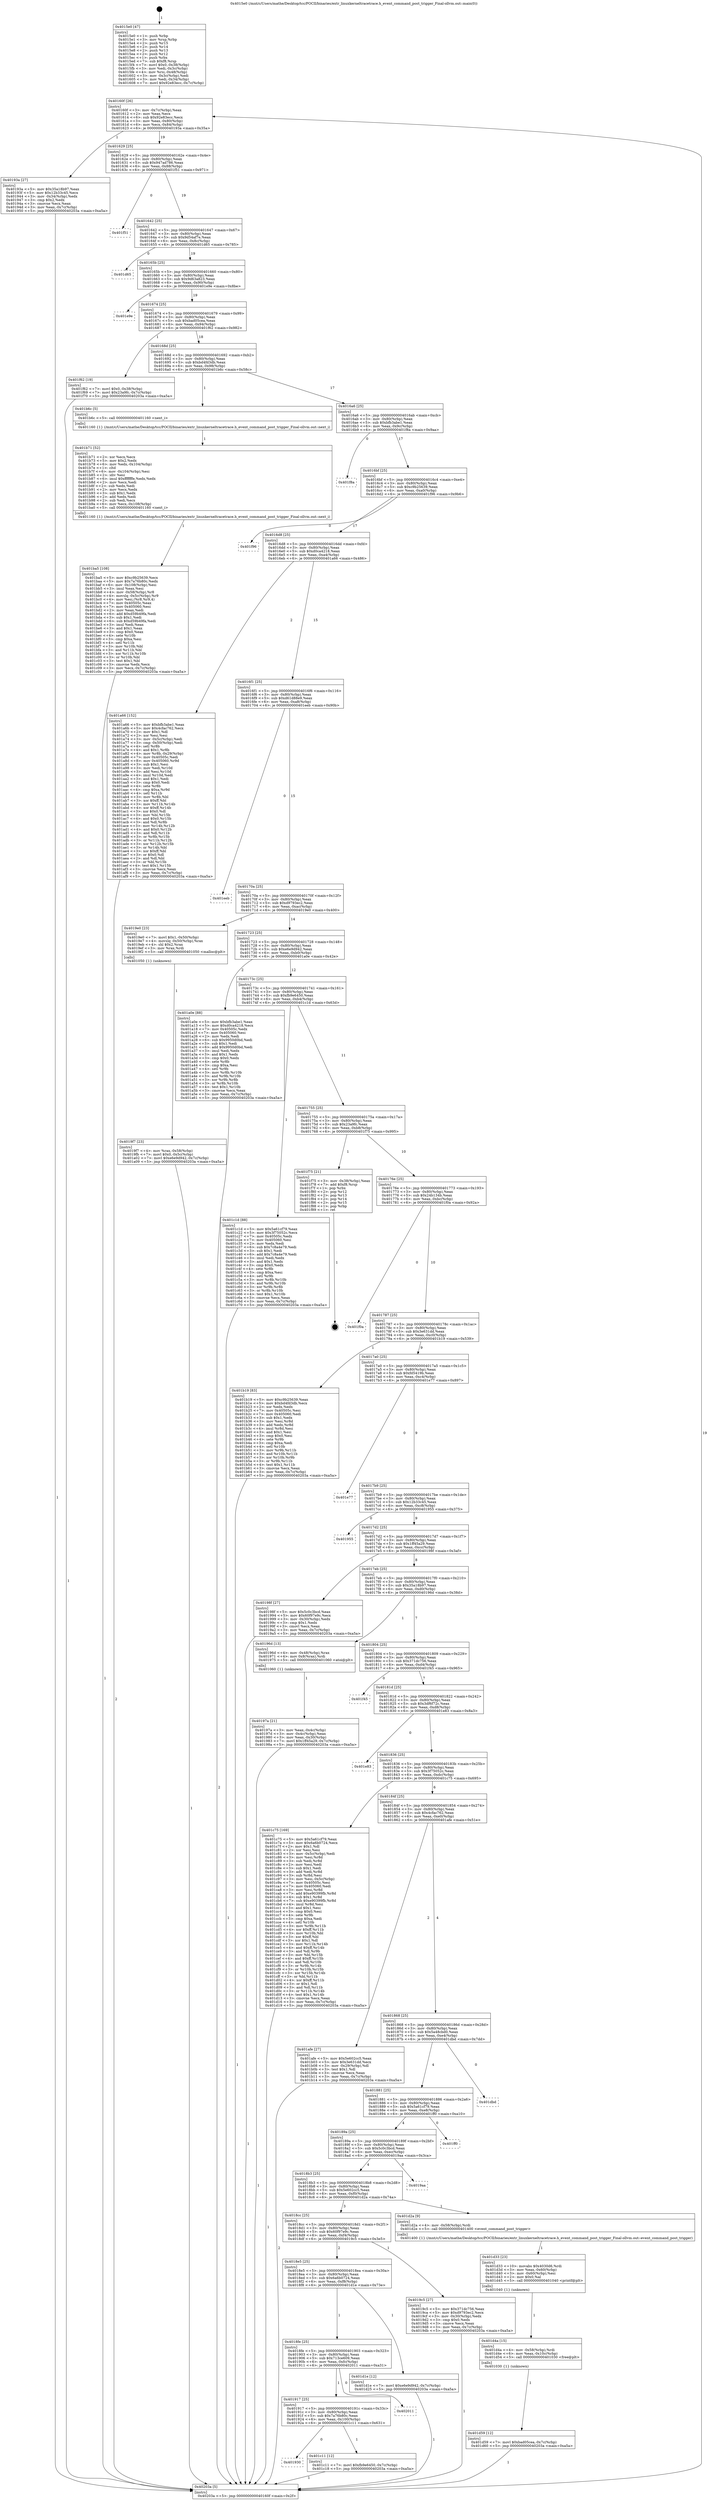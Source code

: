 digraph "0x4015e0" {
  label = "0x4015e0 (/mnt/c/Users/mathe/Desktop/tcc/POCII/binaries/extr_linuxkerneltracetrace.h_event_command_post_trigger_Final-ollvm.out::main(0))"
  labelloc = "t"
  node[shape=record]

  Entry [label="",width=0.3,height=0.3,shape=circle,fillcolor=black,style=filled]
  "0x40160f" [label="{
     0x40160f [26]\l
     | [instrs]\l
     &nbsp;&nbsp;0x40160f \<+3\>: mov -0x7c(%rbp),%eax\l
     &nbsp;&nbsp;0x401612 \<+2\>: mov %eax,%ecx\l
     &nbsp;&nbsp;0x401614 \<+6\>: sub $0x92e83ecc,%ecx\l
     &nbsp;&nbsp;0x40161a \<+3\>: mov %eax,-0x80(%rbp)\l
     &nbsp;&nbsp;0x40161d \<+6\>: mov %ecx,-0x84(%rbp)\l
     &nbsp;&nbsp;0x401623 \<+6\>: je 000000000040193a \<main+0x35a\>\l
  }"]
  "0x40193a" [label="{
     0x40193a [27]\l
     | [instrs]\l
     &nbsp;&nbsp;0x40193a \<+5\>: mov $0x35a18b97,%eax\l
     &nbsp;&nbsp;0x40193f \<+5\>: mov $0x12b33c45,%ecx\l
     &nbsp;&nbsp;0x401944 \<+3\>: mov -0x34(%rbp),%edx\l
     &nbsp;&nbsp;0x401947 \<+3\>: cmp $0x2,%edx\l
     &nbsp;&nbsp;0x40194a \<+3\>: cmovne %ecx,%eax\l
     &nbsp;&nbsp;0x40194d \<+3\>: mov %eax,-0x7c(%rbp)\l
     &nbsp;&nbsp;0x401950 \<+5\>: jmp 000000000040203a \<main+0xa5a\>\l
  }"]
  "0x401629" [label="{
     0x401629 [25]\l
     | [instrs]\l
     &nbsp;&nbsp;0x401629 \<+5\>: jmp 000000000040162e \<main+0x4e\>\l
     &nbsp;&nbsp;0x40162e \<+3\>: mov -0x80(%rbp),%eax\l
     &nbsp;&nbsp;0x401631 \<+5\>: sub $0x947ad786,%eax\l
     &nbsp;&nbsp;0x401636 \<+6\>: mov %eax,-0x88(%rbp)\l
     &nbsp;&nbsp;0x40163c \<+6\>: je 0000000000401f51 \<main+0x971\>\l
  }"]
  "0x40203a" [label="{
     0x40203a [5]\l
     | [instrs]\l
     &nbsp;&nbsp;0x40203a \<+5\>: jmp 000000000040160f \<main+0x2f\>\l
  }"]
  "0x4015e0" [label="{
     0x4015e0 [47]\l
     | [instrs]\l
     &nbsp;&nbsp;0x4015e0 \<+1\>: push %rbp\l
     &nbsp;&nbsp;0x4015e1 \<+3\>: mov %rsp,%rbp\l
     &nbsp;&nbsp;0x4015e4 \<+2\>: push %r15\l
     &nbsp;&nbsp;0x4015e6 \<+2\>: push %r14\l
     &nbsp;&nbsp;0x4015e8 \<+2\>: push %r13\l
     &nbsp;&nbsp;0x4015ea \<+2\>: push %r12\l
     &nbsp;&nbsp;0x4015ec \<+1\>: push %rbx\l
     &nbsp;&nbsp;0x4015ed \<+7\>: sub $0xf8,%rsp\l
     &nbsp;&nbsp;0x4015f4 \<+7\>: movl $0x0,-0x38(%rbp)\l
     &nbsp;&nbsp;0x4015fb \<+3\>: mov %edi,-0x3c(%rbp)\l
     &nbsp;&nbsp;0x4015fe \<+4\>: mov %rsi,-0x48(%rbp)\l
     &nbsp;&nbsp;0x401602 \<+3\>: mov -0x3c(%rbp),%edi\l
     &nbsp;&nbsp;0x401605 \<+3\>: mov %edi,-0x34(%rbp)\l
     &nbsp;&nbsp;0x401608 \<+7\>: movl $0x92e83ecc,-0x7c(%rbp)\l
  }"]
  Exit [label="",width=0.3,height=0.3,shape=circle,fillcolor=black,style=filled,peripheries=2]
  "0x401f51" [label="{
     0x401f51\l
  }", style=dashed]
  "0x401642" [label="{
     0x401642 [25]\l
     | [instrs]\l
     &nbsp;&nbsp;0x401642 \<+5\>: jmp 0000000000401647 \<main+0x67\>\l
     &nbsp;&nbsp;0x401647 \<+3\>: mov -0x80(%rbp),%eax\l
     &nbsp;&nbsp;0x40164a \<+5\>: sub $0x9d54af7e,%eax\l
     &nbsp;&nbsp;0x40164f \<+6\>: mov %eax,-0x8c(%rbp)\l
     &nbsp;&nbsp;0x401655 \<+6\>: je 0000000000401d65 \<main+0x785\>\l
  }"]
  "0x401d59" [label="{
     0x401d59 [12]\l
     | [instrs]\l
     &nbsp;&nbsp;0x401d59 \<+7\>: movl $0xbad05cea,-0x7c(%rbp)\l
     &nbsp;&nbsp;0x401d60 \<+5\>: jmp 000000000040203a \<main+0xa5a\>\l
  }"]
  "0x401d65" [label="{
     0x401d65\l
  }", style=dashed]
  "0x40165b" [label="{
     0x40165b [25]\l
     | [instrs]\l
     &nbsp;&nbsp;0x40165b \<+5\>: jmp 0000000000401660 \<main+0x80\>\l
     &nbsp;&nbsp;0x401660 \<+3\>: mov -0x80(%rbp),%eax\l
     &nbsp;&nbsp;0x401663 \<+5\>: sub $0x9d63a823,%eax\l
     &nbsp;&nbsp;0x401668 \<+6\>: mov %eax,-0x90(%rbp)\l
     &nbsp;&nbsp;0x40166e \<+6\>: je 0000000000401e9e \<main+0x8be\>\l
  }"]
  "0x401d4a" [label="{
     0x401d4a [15]\l
     | [instrs]\l
     &nbsp;&nbsp;0x401d4a \<+4\>: mov -0x58(%rbp),%rdi\l
     &nbsp;&nbsp;0x401d4e \<+6\>: mov %eax,-0x10c(%rbp)\l
     &nbsp;&nbsp;0x401d54 \<+5\>: call 0000000000401030 \<free@plt\>\l
     | [calls]\l
     &nbsp;&nbsp;0x401030 \{1\} (unknown)\l
  }"]
  "0x401e9e" [label="{
     0x401e9e\l
  }", style=dashed]
  "0x401674" [label="{
     0x401674 [25]\l
     | [instrs]\l
     &nbsp;&nbsp;0x401674 \<+5\>: jmp 0000000000401679 \<main+0x99\>\l
     &nbsp;&nbsp;0x401679 \<+3\>: mov -0x80(%rbp),%eax\l
     &nbsp;&nbsp;0x40167c \<+5\>: sub $0xbad05cea,%eax\l
     &nbsp;&nbsp;0x401681 \<+6\>: mov %eax,-0x94(%rbp)\l
     &nbsp;&nbsp;0x401687 \<+6\>: je 0000000000401f62 \<main+0x982\>\l
  }"]
  "0x401d33" [label="{
     0x401d33 [23]\l
     | [instrs]\l
     &nbsp;&nbsp;0x401d33 \<+10\>: movabs $0x4030d6,%rdi\l
     &nbsp;&nbsp;0x401d3d \<+3\>: mov %eax,-0x60(%rbp)\l
     &nbsp;&nbsp;0x401d40 \<+3\>: mov -0x60(%rbp),%esi\l
     &nbsp;&nbsp;0x401d43 \<+2\>: mov $0x0,%al\l
     &nbsp;&nbsp;0x401d45 \<+5\>: call 0000000000401040 \<printf@plt\>\l
     | [calls]\l
     &nbsp;&nbsp;0x401040 \{1\} (unknown)\l
  }"]
  "0x401f62" [label="{
     0x401f62 [19]\l
     | [instrs]\l
     &nbsp;&nbsp;0x401f62 \<+7\>: movl $0x0,-0x38(%rbp)\l
     &nbsp;&nbsp;0x401f69 \<+7\>: movl $0x23a9fc,-0x7c(%rbp)\l
     &nbsp;&nbsp;0x401f70 \<+5\>: jmp 000000000040203a \<main+0xa5a\>\l
  }"]
  "0x40168d" [label="{
     0x40168d [25]\l
     | [instrs]\l
     &nbsp;&nbsp;0x40168d \<+5\>: jmp 0000000000401692 \<main+0xb2\>\l
     &nbsp;&nbsp;0x401692 \<+3\>: mov -0x80(%rbp),%eax\l
     &nbsp;&nbsp;0x401695 \<+5\>: sub $0xbd4fd3db,%eax\l
     &nbsp;&nbsp;0x40169a \<+6\>: mov %eax,-0x98(%rbp)\l
     &nbsp;&nbsp;0x4016a0 \<+6\>: je 0000000000401b6c \<main+0x58c\>\l
  }"]
  "0x401930" [label="{
     0x401930\l
  }", style=dashed]
  "0x401b6c" [label="{
     0x401b6c [5]\l
     | [instrs]\l
     &nbsp;&nbsp;0x401b6c \<+5\>: call 0000000000401160 \<next_i\>\l
     | [calls]\l
     &nbsp;&nbsp;0x401160 \{1\} (/mnt/c/Users/mathe/Desktop/tcc/POCII/binaries/extr_linuxkerneltracetrace.h_event_command_post_trigger_Final-ollvm.out::next_i)\l
  }"]
  "0x4016a6" [label="{
     0x4016a6 [25]\l
     | [instrs]\l
     &nbsp;&nbsp;0x4016a6 \<+5\>: jmp 00000000004016ab \<main+0xcb\>\l
     &nbsp;&nbsp;0x4016ab \<+3\>: mov -0x80(%rbp),%eax\l
     &nbsp;&nbsp;0x4016ae \<+5\>: sub $0xbfb3abe1,%eax\l
     &nbsp;&nbsp;0x4016b3 \<+6\>: mov %eax,-0x9c(%rbp)\l
     &nbsp;&nbsp;0x4016b9 \<+6\>: je 0000000000401f8a \<main+0x9aa\>\l
  }"]
  "0x401c11" [label="{
     0x401c11 [12]\l
     | [instrs]\l
     &nbsp;&nbsp;0x401c11 \<+7\>: movl $0xfb9e6450,-0x7c(%rbp)\l
     &nbsp;&nbsp;0x401c18 \<+5\>: jmp 000000000040203a \<main+0xa5a\>\l
  }"]
  "0x401f8a" [label="{
     0x401f8a\l
  }", style=dashed]
  "0x4016bf" [label="{
     0x4016bf [25]\l
     | [instrs]\l
     &nbsp;&nbsp;0x4016bf \<+5\>: jmp 00000000004016c4 \<main+0xe4\>\l
     &nbsp;&nbsp;0x4016c4 \<+3\>: mov -0x80(%rbp),%eax\l
     &nbsp;&nbsp;0x4016c7 \<+5\>: sub $0xc9b25639,%eax\l
     &nbsp;&nbsp;0x4016cc \<+6\>: mov %eax,-0xa0(%rbp)\l
     &nbsp;&nbsp;0x4016d2 \<+6\>: je 0000000000401f96 \<main+0x9b6\>\l
  }"]
  "0x401917" [label="{
     0x401917 [25]\l
     | [instrs]\l
     &nbsp;&nbsp;0x401917 \<+5\>: jmp 000000000040191c \<main+0x33c\>\l
     &nbsp;&nbsp;0x40191c \<+3\>: mov -0x80(%rbp),%eax\l
     &nbsp;&nbsp;0x40191f \<+5\>: sub $0x7a76b80c,%eax\l
     &nbsp;&nbsp;0x401924 \<+6\>: mov %eax,-0x100(%rbp)\l
     &nbsp;&nbsp;0x40192a \<+6\>: je 0000000000401c11 \<main+0x631\>\l
  }"]
  "0x401f96" [label="{
     0x401f96\l
  }", style=dashed]
  "0x4016d8" [label="{
     0x4016d8 [25]\l
     | [instrs]\l
     &nbsp;&nbsp;0x4016d8 \<+5\>: jmp 00000000004016dd \<main+0xfd\>\l
     &nbsp;&nbsp;0x4016dd \<+3\>: mov -0x80(%rbp),%eax\l
     &nbsp;&nbsp;0x4016e0 \<+5\>: sub $0xd0ca4218,%eax\l
     &nbsp;&nbsp;0x4016e5 \<+6\>: mov %eax,-0xa4(%rbp)\l
     &nbsp;&nbsp;0x4016eb \<+6\>: je 0000000000401a66 \<main+0x486\>\l
  }"]
  "0x402011" [label="{
     0x402011\l
  }", style=dashed]
  "0x401a66" [label="{
     0x401a66 [152]\l
     | [instrs]\l
     &nbsp;&nbsp;0x401a66 \<+5\>: mov $0xbfb3abe1,%eax\l
     &nbsp;&nbsp;0x401a6b \<+5\>: mov $0x4cfac762,%ecx\l
     &nbsp;&nbsp;0x401a70 \<+2\>: mov $0x1,%dl\l
     &nbsp;&nbsp;0x401a72 \<+2\>: xor %esi,%esi\l
     &nbsp;&nbsp;0x401a74 \<+3\>: mov -0x5c(%rbp),%edi\l
     &nbsp;&nbsp;0x401a77 \<+3\>: cmp -0x50(%rbp),%edi\l
     &nbsp;&nbsp;0x401a7a \<+4\>: setl %r8b\l
     &nbsp;&nbsp;0x401a7e \<+4\>: and $0x1,%r8b\l
     &nbsp;&nbsp;0x401a82 \<+4\>: mov %r8b,-0x29(%rbp)\l
     &nbsp;&nbsp;0x401a86 \<+7\>: mov 0x40505c,%edi\l
     &nbsp;&nbsp;0x401a8d \<+8\>: mov 0x405060,%r9d\l
     &nbsp;&nbsp;0x401a95 \<+3\>: sub $0x1,%esi\l
     &nbsp;&nbsp;0x401a98 \<+3\>: mov %edi,%r10d\l
     &nbsp;&nbsp;0x401a9b \<+3\>: add %esi,%r10d\l
     &nbsp;&nbsp;0x401a9e \<+4\>: imul %r10d,%edi\l
     &nbsp;&nbsp;0x401aa2 \<+3\>: and $0x1,%edi\l
     &nbsp;&nbsp;0x401aa5 \<+3\>: cmp $0x0,%edi\l
     &nbsp;&nbsp;0x401aa8 \<+4\>: sete %r8b\l
     &nbsp;&nbsp;0x401aac \<+4\>: cmp $0xa,%r9d\l
     &nbsp;&nbsp;0x401ab0 \<+4\>: setl %r11b\l
     &nbsp;&nbsp;0x401ab4 \<+3\>: mov %r8b,%bl\l
     &nbsp;&nbsp;0x401ab7 \<+3\>: xor $0xff,%bl\l
     &nbsp;&nbsp;0x401aba \<+3\>: mov %r11b,%r14b\l
     &nbsp;&nbsp;0x401abd \<+4\>: xor $0xff,%r14b\l
     &nbsp;&nbsp;0x401ac1 \<+3\>: xor $0x0,%dl\l
     &nbsp;&nbsp;0x401ac4 \<+3\>: mov %bl,%r15b\l
     &nbsp;&nbsp;0x401ac7 \<+4\>: and $0x0,%r15b\l
     &nbsp;&nbsp;0x401acb \<+3\>: and %dl,%r8b\l
     &nbsp;&nbsp;0x401ace \<+3\>: mov %r14b,%r12b\l
     &nbsp;&nbsp;0x401ad1 \<+4\>: and $0x0,%r12b\l
     &nbsp;&nbsp;0x401ad5 \<+3\>: and %dl,%r11b\l
     &nbsp;&nbsp;0x401ad8 \<+3\>: or %r8b,%r15b\l
     &nbsp;&nbsp;0x401adb \<+3\>: or %r11b,%r12b\l
     &nbsp;&nbsp;0x401ade \<+3\>: xor %r12b,%r15b\l
     &nbsp;&nbsp;0x401ae1 \<+3\>: or %r14b,%bl\l
     &nbsp;&nbsp;0x401ae4 \<+3\>: xor $0xff,%bl\l
     &nbsp;&nbsp;0x401ae7 \<+3\>: or $0x0,%dl\l
     &nbsp;&nbsp;0x401aea \<+2\>: and %dl,%bl\l
     &nbsp;&nbsp;0x401aec \<+3\>: or %bl,%r15b\l
     &nbsp;&nbsp;0x401aef \<+4\>: test $0x1,%r15b\l
     &nbsp;&nbsp;0x401af3 \<+3\>: cmovne %ecx,%eax\l
     &nbsp;&nbsp;0x401af6 \<+3\>: mov %eax,-0x7c(%rbp)\l
     &nbsp;&nbsp;0x401af9 \<+5\>: jmp 000000000040203a \<main+0xa5a\>\l
  }"]
  "0x4016f1" [label="{
     0x4016f1 [25]\l
     | [instrs]\l
     &nbsp;&nbsp;0x4016f1 \<+5\>: jmp 00000000004016f6 \<main+0x116\>\l
     &nbsp;&nbsp;0x4016f6 \<+3\>: mov -0x80(%rbp),%eax\l
     &nbsp;&nbsp;0x4016f9 \<+5\>: sub $0xd61d88e9,%eax\l
     &nbsp;&nbsp;0x4016fe \<+6\>: mov %eax,-0xa8(%rbp)\l
     &nbsp;&nbsp;0x401704 \<+6\>: je 0000000000401eeb \<main+0x90b\>\l
  }"]
  "0x4018fe" [label="{
     0x4018fe [25]\l
     | [instrs]\l
     &nbsp;&nbsp;0x4018fe \<+5\>: jmp 0000000000401903 \<main+0x323\>\l
     &nbsp;&nbsp;0x401903 \<+3\>: mov -0x80(%rbp),%eax\l
     &nbsp;&nbsp;0x401906 \<+5\>: sub $0x713ce609,%eax\l
     &nbsp;&nbsp;0x40190b \<+6\>: mov %eax,-0xfc(%rbp)\l
     &nbsp;&nbsp;0x401911 \<+6\>: je 0000000000402011 \<main+0xa31\>\l
  }"]
  "0x401eeb" [label="{
     0x401eeb\l
  }", style=dashed]
  "0x40170a" [label="{
     0x40170a [25]\l
     | [instrs]\l
     &nbsp;&nbsp;0x40170a \<+5\>: jmp 000000000040170f \<main+0x12f\>\l
     &nbsp;&nbsp;0x40170f \<+3\>: mov -0x80(%rbp),%eax\l
     &nbsp;&nbsp;0x401712 \<+5\>: sub $0xd9793ec2,%eax\l
     &nbsp;&nbsp;0x401717 \<+6\>: mov %eax,-0xac(%rbp)\l
     &nbsp;&nbsp;0x40171d \<+6\>: je 00000000004019e0 \<main+0x400\>\l
  }"]
  "0x401d1e" [label="{
     0x401d1e [12]\l
     | [instrs]\l
     &nbsp;&nbsp;0x401d1e \<+7\>: movl $0xe6e9d942,-0x7c(%rbp)\l
     &nbsp;&nbsp;0x401d25 \<+5\>: jmp 000000000040203a \<main+0xa5a\>\l
  }"]
  "0x4019e0" [label="{
     0x4019e0 [23]\l
     | [instrs]\l
     &nbsp;&nbsp;0x4019e0 \<+7\>: movl $0x1,-0x50(%rbp)\l
     &nbsp;&nbsp;0x4019e7 \<+4\>: movslq -0x50(%rbp),%rax\l
     &nbsp;&nbsp;0x4019eb \<+4\>: shl $0x2,%rax\l
     &nbsp;&nbsp;0x4019ef \<+3\>: mov %rax,%rdi\l
     &nbsp;&nbsp;0x4019f2 \<+5\>: call 0000000000401050 \<malloc@plt\>\l
     | [calls]\l
     &nbsp;&nbsp;0x401050 \{1\} (unknown)\l
  }"]
  "0x401723" [label="{
     0x401723 [25]\l
     | [instrs]\l
     &nbsp;&nbsp;0x401723 \<+5\>: jmp 0000000000401728 \<main+0x148\>\l
     &nbsp;&nbsp;0x401728 \<+3\>: mov -0x80(%rbp),%eax\l
     &nbsp;&nbsp;0x40172b \<+5\>: sub $0xe6e9d942,%eax\l
     &nbsp;&nbsp;0x401730 \<+6\>: mov %eax,-0xb0(%rbp)\l
     &nbsp;&nbsp;0x401736 \<+6\>: je 0000000000401a0e \<main+0x42e\>\l
  }"]
  "0x401ba5" [label="{
     0x401ba5 [108]\l
     | [instrs]\l
     &nbsp;&nbsp;0x401ba5 \<+5\>: mov $0xc9b25639,%ecx\l
     &nbsp;&nbsp;0x401baa \<+5\>: mov $0x7a76b80c,%edx\l
     &nbsp;&nbsp;0x401baf \<+6\>: mov -0x108(%rbp),%esi\l
     &nbsp;&nbsp;0x401bb5 \<+3\>: imul %eax,%esi\l
     &nbsp;&nbsp;0x401bb8 \<+4\>: mov -0x58(%rbp),%r8\l
     &nbsp;&nbsp;0x401bbc \<+4\>: movslq -0x5c(%rbp),%r9\l
     &nbsp;&nbsp;0x401bc0 \<+4\>: mov %esi,(%r8,%r9,4)\l
     &nbsp;&nbsp;0x401bc4 \<+7\>: mov 0x40505c,%eax\l
     &nbsp;&nbsp;0x401bcb \<+7\>: mov 0x405060,%esi\l
     &nbsp;&nbsp;0x401bd2 \<+2\>: mov %eax,%edi\l
     &nbsp;&nbsp;0x401bd4 \<+6\>: add $0xd59b49fa,%edi\l
     &nbsp;&nbsp;0x401bda \<+3\>: sub $0x1,%edi\l
     &nbsp;&nbsp;0x401bdd \<+6\>: sub $0xd59b49fa,%edi\l
     &nbsp;&nbsp;0x401be3 \<+3\>: imul %edi,%eax\l
     &nbsp;&nbsp;0x401be6 \<+3\>: and $0x1,%eax\l
     &nbsp;&nbsp;0x401be9 \<+3\>: cmp $0x0,%eax\l
     &nbsp;&nbsp;0x401bec \<+4\>: sete %r10b\l
     &nbsp;&nbsp;0x401bf0 \<+3\>: cmp $0xa,%esi\l
     &nbsp;&nbsp;0x401bf3 \<+4\>: setl %r11b\l
     &nbsp;&nbsp;0x401bf7 \<+3\>: mov %r10b,%bl\l
     &nbsp;&nbsp;0x401bfa \<+3\>: and %r11b,%bl\l
     &nbsp;&nbsp;0x401bfd \<+3\>: xor %r11b,%r10b\l
     &nbsp;&nbsp;0x401c00 \<+3\>: or %r10b,%bl\l
     &nbsp;&nbsp;0x401c03 \<+3\>: test $0x1,%bl\l
     &nbsp;&nbsp;0x401c06 \<+3\>: cmovne %edx,%ecx\l
     &nbsp;&nbsp;0x401c09 \<+3\>: mov %ecx,-0x7c(%rbp)\l
     &nbsp;&nbsp;0x401c0c \<+5\>: jmp 000000000040203a \<main+0xa5a\>\l
  }"]
  "0x401a0e" [label="{
     0x401a0e [88]\l
     | [instrs]\l
     &nbsp;&nbsp;0x401a0e \<+5\>: mov $0xbfb3abe1,%eax\l
     &nbsp;&nbsp;0x401a13 \<+5\>: mov $0xd0ca4218,%ecx\l
     &nbsp;&nbsp;0x401a18 \<+7\>: mov 0x40505c,%edx\l
     &nbsp;&nbsp;0x401a1f \<+7\>: mov 0x405060,%esi\l
     &nbsp;&nbsp;0x401a26 \<+2\>: mov %edx,%edi\l
     &nbsp;&nbsp;0x401a28 \<+6\>: sub $0x9950d0bd,%edi\l
     &nbsp;&nbsp;0x401a2e \<+3\>: sub $0x1,%edi\l
     &nbsp;&nbsp;0x401a31 \<+6\>: add $0x9950d0bd,%edi\l
     &nbsp;&nbsp;0x401a37 \<+3\>: imul %edi,%edx\l
     &nbsp;&nbsp;0x401a3a \<+3\>: and $0x1,%edx\l
     &nbsp;&nbsp;0x401a3d \<+3\>: cmp $0x0,%edx\l
     &nbsp;&nbsp;0x401a40 \<+4\>: sete %r8b\l
     &nbsp;&nbsp;0x401a44 \<+3\>: cmp $0xa,%esi\l
     &nbsp;&nbsp;0x401a47 \<+4\>: setl %r9b\l
     &nbsp;&nbsp;0x401a4b \<+3\>: mov %r8b,%r10b\l
     &nbsp;&nbsp;0x401a4e \<+3\>: and %r9b,%r10b\l
     &nbsp;&nbsp;0x401a51 \<+3\>: xor %r9b,%r8b\l
     &nbsp;&nbsp;0x401a54 \<+3\>: or %r8b,%r10b\l
     &nbsp;&nbsp;0x401a57 \<+4\>: test $0x1,%r10b\l
     &nbsp;&nbsp;0x401a5b \<+3\>: cmovne %ecx,%eax\l
     &nbsp;&nbsp;0x401a5e \<+3\>: mov %eax,-0x7c(%rbp)\l
     &nbsp;&nbsp;0x401a61 \<+5\>: jmp 000000000040203a \<main+0xa5a\>\l
  }"]
  "0x40173c" [label="{
     0x40173c [25]\l
     | [instrs]\l
     &nbsp;&nbsp;0x40173c \<+5\>: jmp 0000000000401741 \<main+0x161\>\l
     &nbsp;&nbsp;0x401741 \<+3\>: mov -0x80(%rbp),%eax\l
     &nbsp;&nbsp;0x401744 \<+5\>: sub $0xfb9e6450,%eax\l
     &nbsp;&nbsp;0x401749 \<+6\>: mov %eax,-0xb4(%rbp)\l
     &nbsp;&nbsp;0x40174f \<+6\>: je 0000000000401c1d \<main+0x63d\>\l
  }"]
  "0x401b71" [label="{
     0x401b71 [52]\l
     | [instrs]\l
     &nbsp;&nbsp;0x401b71 \<+2\>: xor %ecx,%ecx\l
     &nbsp;&nbsp;0x401b73 \<+5\>: mov $0x2,%edx\l
     &nbsp;&nbsp;0x401b78 \<+6\>: mov %edx,-0x104(%rbp)\l
     &nbsp;&nbsp;0x401b7e \<+1\>: cltd\l
     &nbsp;&nbsp;0x401b7f \<+6\>: mov -0x104(%rbp),%esi\l
     &nbsp;&nbsp;0x401b85 \<+2\>: idiv %esi\l
     &nbsp;&nbsp;0x401b87 \<+6\>: imul $0xfffffffe,%edx,%edx\l
     &nbsp;&nbsp;0x401b8d \<+2\>: mov %ecx,%edi\l
     &nbsp;&nbsp;0x401b8f \<+2\>: sub %edx,%edi\l
     &nbsp;&nbsp;0x401b91 \<+2\>: mov %ecx,%edx\l
     &nbsp;&nbsp;0x401b93 \<+3\>: sub $0x1,%edx\l
     &nbsp;&nbsp;0x401b96 \<+2\>: add %edx,%edi\l
     &nbsp;&nbsp;0x401b98 \<+2\>: sub %edi,%ecx\l
     &nbsp;&nbsp;0x401b9a \<+6\>: mov %ecx,-0x108(%rbp)\l
     &nbsp;&nbsp;0x401ba0 \<+5\>: call 0000000000401160 \<next_i\>\l
     | [calls]\l
     &nbsp;&nbsp;0x401160 \{1\} (/mnt/c/Users/mathe/Desktop/tcc/POCII/binaries/extr_linuxkerneltracetrace.h_event_command_post_trigger_Final-ollvm.out::next_i)\l
  }"]
  "0x401c1d" [label="{
     0x401c1d [88]\l
     | [instrs]\l
     &nbsp;&nbsp;0x401c1d \<+5\>: mov $0x5a61cf79,%eax\l
     &nbsp;&nbsp;0x401c22 \<+5\>: mov $0x3f75052c,%ecx\l
     &nbsp;&nbsp;0x401c27 \<+7\>: mov 0x40505c,%edx\l
     &nbsp;&nbsp;0x401c2e \<+7\>: mov 0x405060,%esi\l
     &nbsp;&nbsp;0x401c35 \<+2\>: mov %edx,%edi\l
     &nbsp;&nbsp;0x401c37 \<+6\>: sub $0x7c8a4e79,%edi\l
     &nbsp;&nbsp;0x401c3d \<+3\>: sub $0x1,%edi\l
     &nbsp;&nbsp;0x401c40 \<+6\>: add $0x7c8a4e79,%edi\l
     &nbsp;&nbsp;0x401c46 \<+3\>: imul %edi,%edx\l
     &nbsp;&nbsp;0x401c49 \<+3\>: and $0x1,%edx\l
     &nbsp;&nbsp;0x401c4c \<+3\>: cmp $0x0,%edx\l
     &nbsp;&nbsp;0x401c4f \<+4\>: sete %r8b\l
     &nbsp;&nbsp;0x401c53 \<+3\>: cmp $0xa,%esi\l
     &nbsp;&nbsp;0x401c56 \<+4\>: setl %r9b\l
     &nbsp;&nbsp;0x401c5a \<+3\>: mov %r8b,%r10b\l
     &nbsp;&nbsp;0x401c5d \<+3\>: and %r9b,%r10b\l
     &nbsp;&nbsp;0x401c60 \<+3\>: xor %r9b,%r8b\l
     &nbsp;&nbsp;0x401c63 \<+3\>: or %r8b,%r10b\l
     &nbsp;&nbsp;0x401c66 \<+4\>: test $0x1,%r10b\l
     &nbsp;&nbsp;0x401c6a \<+3\>: cmovne %ecx,%eax\l
     &nbsp;&nbsp;0x401c6d \<+3\>: mov %eax,-0x7c(%rbp)\l
     &nbsp;&nbsp;0x401c70 \<+5\>: jmp 000000000040203a \<main+0xa5a\>\l
  }"]
  "0x401755" [label="{
     0x401755 [25]\l
     | [instrs]\l
     &nbsp;&nbsp;0x401755 \<+5\>: jmp 000000000040175a \<main+0x17a\>\l
     &nbsp;&nbsp;0x40175a \<+3\>: mov -0x80(%rbp),%eax\l
     &nbsp;&nbsp;0x40175d \<+5\>: sub $0x23a9fc,%eax\l
     &nbsp;&nbsp;0x401762 \<+6\>: mov %eax,-0xb8(%rbp)\l
     &nbsp;&nbsp;0x401768 \<+6\>: je 0000000000401f75 \<main+0x995\>\l
  }"]
  "0x4019f7" [label="{
     0x4019f7 [23]\l
     | [instrs]\l
     &nbsp;&nbsp;0x4019f7 \<+4\>: mov %rax,-0x58(%rbp)\l
     &nbsp;&nbsp;0x4019fb \<+7\>: movl $0x0,-0x5c(%rbp)\l
     &nbsp;&nbsp;0x401a02 \<+7\>: movl $0xe6e9d942,-0x7c(%rbp)\l
     &nbsp;&nbsp;0x401a09 \<+5\>: jmp 000000000040203a \<main+0xa5a\>\l
  }"]
  "0x401f75" [label="{
     0x401f75 [21]\l
     | [instrs]\l
     &nbsp;&nbsp;0x401f75 \<+3\>: mov -0x38(%rbp),%eax\l
     &nbsp;&nbsp;0x401f78 \<+7\>: add $0xf8,%rsp\l
     &nbsp;&nbsp;0x401f7f \<+1\>: pop %rbx\l
     &nbsp;&nbsp;0x401f80 \<+2\>: pop %r12\l
     &nbsp;&nbsp;0x401f82 \<+2\>: pop %r13\l
     &nbsp;&nbsp;0x401f84 \<+2\>: pop %r14\l
     &nbsp;&nbsp;0x401f86 \<+2\>: pop %r15\l
     &nbsp;&nbsp;0x401f88 \<+1\>: pop %rbp\l
     &nbsp;&nbsp;0x401f89 \<+1\>: ret\l
  }"]
  "0x40176e" [label="{
     0x40176e [25]\l
     | [instrs]\l
     &nbsp;&nbsp;0x40176e \<+5\>: jmp 0000000000401773 \<main+0x193\>\l
     &nbsp;&nbsp;0x401773 \<+3\>: mov -0x80(%rbp),%eax\l
     &nbsp;&nbsp;0x401776 \<+5\>: sub $0x24b134b,%eax\l
     &nbsp;&nbsp;0x40177b \<+6\>: mov %eax,-0xbc(%rbp)\l
     &nbsp;&nbsp;0x401781 \<+6\>: je 0000000000401f0a \<main+0x92a\>\l
  }"]
  "0x4018e5" [label="{
     0x4018e5 [25]\l
     | [instrs]\l
     &nbsp;&nbsp;0x4018e5 \<+5\>: jmp 00000000004018ea \<main+0x30a\>\l
     &nbsp;&nbsp;0x4018ea \<+3\>: mov -0x80(%rbp),%eax\l
     &nbsp;&nbsp;0x4018ed \<+5\>: sub $0x6a6b0724,%eax\l
     &nbsp;&nbsp;0x4018f2 \<+6\>: mov %eax,-0xf8(%rbp)\l
     &nbsp;&nbsp;0x4018f8 \<+6\>: je 0000000000401d1e \<main+0x73e\>\l
  }"]
  "0x401f0a" [label="{
     0x401f0a\l
  }", style=dashed]
  "0x401787" [label="{
     0x401787 [25]\l
     | [instrs]\l
     &nbsp;&nbsp;0x401787 \<+5\>: jmp 000000000040178c \<main+0x1ac\>\l
     &nbsp;&nbsp;0x40178c \<+3\>: mov -0x80(%rbp),%eax\l
     &nbsp;&nbsp;0x40178f \<+5\>: sub $0x3e631dd,%eax\l
     &nbsp;&nbsp;0x401794 \<+6\>: mov %eax,-0xc0(%rbp)\l
     &nbsp;&nbsp;0x40179a \<+6\>: je 0000000000401b19 \<main+0x539\>\l
  }"]
  "0x4019c5" [label="{
     0x4019c5 [27]\l
     | [instrs]\l
     &nbsp;&nbsp;0x4019c5 \<+5\>: mov $0x371dc756,%eax\l
     &nbsp;&nbsp;0x4019ca \<+5\>: mov $0xd9793ec2,%ecx\l
     &nbsp;&nbsp;0x4019cf \<+3\>: mov -0x30(%rbp),%edx\l
     &nbsp;&nbsp;0x4019d2 \<+3\>: cmp $0x0,%edx\l
     &nbsp;&nbsp;0x4019d5 \<+3\>: cmove %ecx,%eax\l
     &nbsp;&nbsp;0x4019d8 \<+3\>: mov %eax,-0x7c(%rbp)\l
     &nbsp;&nbsp;0x4019db \<+5\>: jmp 000000000040203a \<main+0xa5a\>\l
  }"]
  "0x401b19" [label="{
     0x401b19 [83]\l
     | [instrs]\l
     &nbsp;&nbsp;0x401b19 \<+5\>: mov $0xc9b25639,%eax\l
     &nbsp;&nbsp;0x401b1e \<+5\>: mov $0xbd4fd3db,%ecx\l
     &nbsp;&nbsp;0x401b23 \<+2\>: xor %edx,%edx\l
     &nbsp;&nbsp;0x401b25 \<+7\>: mov 0x40505c,%esi\l
     &nbsp;&nbsp;0x401b2c \<+7\>: mov 0x405060,%edi\l
     &nbsp;&nbsp;0x401b33 \<+3\>: sub $0x1,%edx\l
     &nbsp;&nbsp;0x401b36 \<+3\>: mov %esi,%r8d\l
     &nbsp;&nbsp;0x401b39 \<+3\>: add %edx,%r8d\l
     &nbsp;&nbsp;0x401b3c \<+4\>: imul %r8d,%esi\l
     &nbsp;&nbsp;0x401b40 \<+3\>: and $0x1,%esi\l
     &nbsp;&nbsp;0x401b43 \<+3\>: cmp $0x0,%esi\l
     &nbsp;&nbsp;0x401b46 \<+4\>: sete %r9b\l
     &nbsp;&nbsp;0x401b4a \<+3\>: cmp $0xa,%edi\l
     &nbsp;&nbsp;0x401b4d \<+4\>: setl %r10b\l
     &nbsp;&nbsp;0x401b51 \<+3\>: mov %r9b,%r11b\l
     &nbsp;&nbsp;0x401b54 \<+3\>: and %r10b,%r11b\l
     &nbsp;&nbsp;0x401b57 \<+3\>: xor %r10b,%r9b\l
     &nbsp;&nbsp;0x401b5a \<+3\>: or %r9b,%r11b\l
     &nbsp;&nbsp;0x401b5d \<+4\>: test $0x1,%r11b\l
     &nbsp;&nbsp;0x401b61 \<+3\>: cmovne %ecx,%eax\l
     &nbsp;&nbsp;0x401b64 \<+3\>: mov %eax,-0x7c(%rbp)\l
     &nbsp;&nbsp;0x401b67 \<+5\>: jmp 000000000040203a \<main+0xa5a\>\l
  }"]
  "0x4017a0" [label="{
     0x4017a0 [25]\l
     | [instrs]\l
     &nbsp;&nbsp;0x4017a0 \<+5\>: jmp 00000000004017a5 \<main+0x1c5\>\l
     &nbsp;&nbsp;0x4017a5 \<+3\>: mov -0x80(%rbp),%eax\l
     &nbsp;&nbsp;0x4017a8 \<+5\>: sub $0xfd5419b,%eax\l
     &nbsp;&nbsp;0x4017ad \<+6\>: mov %eax,-0xc4(%rbp)\l
     &nbsp;&nbsp;0x4017b3 \<+6\>: je 0000000000401e77 \<main+0x897\>\l
  }"]
  "0x4018cc" [label="{
     0x4018cc [25]\l
     | [instrs]\l
     &nbsp;&nbsp;0x4018cc \<+5\>: jmp 00000000004018d1 \<main+0x2f1\>\l
     &nbsp;&nbsp;0x4018d1 \<+3\>: mov -0x80(%rbp),%eax\l
     &nbsp;&nbsp;0x4018d4 \<+5\>: sub $0x60f97e9c,%eax\l
     &nbsp;&nbsp;0x4018d9 \<+6\>: mov %eax,-0xf4(%rbp)\l
     &nbsp;&nbsp;0x4018df \<+6\>: je 00000000004019c5 \<main+0x3e5\>\l
  }"]
  "0x401e77" [label="{
     0x401e77\l
  }", style=dashed]
  "0x4017b9" [label="{
     0x4017b9 [25]\l
     | [instrs]\l
     &nbsp;&nbsp;0x4017b9 \<+5\>: jmp 00000000004017be \<main+0x1de\>\l
     &nbsp;&nbsp;0x4017be \<+3\>: mov -0x80(%rbp),%eax\l
     &nbsp;&nbsp;0x4017c1 \<+5\>: sub $0x12b33c45,%eax\l
     &nbsp;&nbsp;0x4017c6 \<+6\>: mov %eax,-0xc8(%rbp)\l
     &nbsp;&nbsp;0x4017cc \<+6\>: je 0000000000401955 \<main+0x375\>\l
  }"]
  "0x401d2a" [label="{
     0x401d2a [9]\l
     | [instrs]\l
     &nbsp;&nbsp;0x401d2a \<+4\>: mov -0x58(%rbp),%rdi\l
     &nbsp;&nbsp;0x401d2e \<+5\>: call 0000000000401400 \<event_command_post_trigger\>\l
     | [calls]\l
     &nbsp;&nbsp;0x401400 \{1\} (/mnt/c/Users/mathe/Desktop/tcc/POCII/binaries/extr_linuxkerneltracetrace.h_event_command_post_trigger_Final-ollvm.out::event_command_post_trigger)\l
  }"]
  "0x401955" [label="{
     0x401955\l
  }", style=dashed]
  "0x4017d2" [label="{
     0x4017d2 [25]\l
     | [instrs]\l
     &nbsp;&nbsp;0x4017d2 \<+5\>: jmp 00000000004017d7 \<main+0x1f7\>\l
     &nbsp;&nbsp;0x4017d7 \<+3\>: mov -0x80(%rbp),%eax\l
     &nbsp;&nbsp;0x4017da \<+5\>: sub $0x1ff45a29,%eax\l
     &nbsp;&nbsp;0x4017df \<+6\>: mov %eax,-0xcc(%rbp)\l
     &nbsp;&nbsp;0x4017e5 \<+6\>: je 000000000040198f \<main+0x3af\>\l
  }"]
  "0x4018b3" [label="{
     0x4018b3 [25]\l
     | [instrs]\l
     &nbsp;&nbsp;0x4018b3 \<+5\>: jmp 00000000004018b8 \<main+0x2d8\>\l
     &nbsp;&nbsp;0x4018b8 \<+3\>: mov -0x80(%rbp),%eax\l
     &nbsp;&nbsp;0x4018bb \<+5\>: sub $0x5e602cc5,%eax\l
     &nbsp;&nbsp;0x4018c0 \<+6\>: mov %eax,-0xf0(%rbp)\l
     &nbsp;&nbsp;0x4018c6 \<+6\>: je 0000000000401d2a \<main+0x74a\>\l
  }"]
  "0x40198f" [label="{
     0x40198f [27]\l
     | [instrs]\l
     &nbsp;&nbsp;0x40198f \<+5\>: mov $0x5c0c3bcd,%eax\l
     &nbsp;&nbsp;0x401994 \<+5\>: mov $0x60f97e9c,%ecx\l
     &nbsp;&nbsp;0x401999 \<+3\>: mov -0x30(%rbp),%edx\l
     &nbsp;&nbsp;0x40199c \<+3\>: cmp $0x1,%edx\l
     &nbsp;&nbsp;0x40199f \<+3\>: cmovl %ecx,%eax\l
     &nbsp;&nbsp;0x4019a2 \<+3\>: mov %eax,-0x7c(%rbp)\l
     &nbsp;&nbsp;0x4019a5 \<+5\>: jmp 000000000040203a \<main+0xa5a\>\l
  }"]
  "0x4017eb" [label="{
     0x4017eb [25]\l
     | [instrs]\l
     &nbsp;&nbsp;0x4017eb \<+5\>: jmp 00000000004017f0 \<main+0x210\>\l
     &nbsp;&nbsp;0x4017f0 \<+3\>: mov -0x80(%rbp),%eax\l
     &nbsp;&nbsp;0x4017f3 \<+5\>: sub $0x35a18b97,%eax\l
     &nbsp;&nbsp;0x4017f8 \<+6\>: mov %eax,-0xd0(%rbp)\l
     &nbsp;&nbsp;0x4017fe \<+6\>: je 000000000040196d \<main+0x38d\>\l
  }"]
  "0x4019aa" [label="{
     0x4019aa\l
  }", style=dashed]
  "0x40196d" [label="{
     0x40196d [13]\l
     | [instrs]\l
     &nbsp;&nbsp;0x40196d \<+4\>: mov -0x48(%rbp),%rax\l
     &nbsp;&nbsp;0x401971 \<+4\>: mov 0x8(%rax),%rdi\l
     &nbsp;&nbsp;0x401975 \<+5\>: call 0000000000401060 \<atoi@plt\>\l
     | [calls]\l
     &nbsp;&nbsp;0x401060 \{1\} (unknown)\l
  }"]
  "0x401804" [label="{
     0x401804 [25]\l
     | [instrs]\l
     &nbsp;&nbsp;0x401804 \<+5\>: jmp 0000000000401809 \<main+0x229\>\l
     &nbsp;&nbsp;0x401809 \<+3\>: mov -0x80(%rbp),%eax\l
     &nbsp;&nbsp;0x40180c \<+5\>: sub $0x371dc756,%eax\l
     &nbsp;&nbsp;0x401811 \<+6\>: mov %eax,-0xd4(%rbp)\l
     &nbsp;&nbsp;0x401817 \<+6\>: je 0000000000401f45 \<main+0x965\>\l
  }"]
  "0x40197a" [label="{
     0x40197a [21]\l
     | [instrs]\l
     &nbsp;&nbsp;0x40197a \<+3\>: mov %eax,-0x4c(%rbp)\l
     &nbsp;&nbsp;0x40197d \<+3\>: mov -0x4c(%rbp),%eax\l
     &nbsp;&nbsp;0x401980 \<+3\>: mov %eax,-0x30(%rbp)\l
     &nbsp;&nbsp;0x401983 \<+7\>: movl $0x1ff45a29,-0x7c(%rbp)\l
     &nbsp;&nbsp;0x40198a \<+5\>: jmp 000000000040203a \<main+0xa5a\>\l
  }"]
  "0x40189a" [label="{
     0x40189a [25]\l
     | [instrs]\l
     &nbsp;&nbsp;0x40189a \<+5\>: jmp 000000000040189f \<main+0x2bf\>\l
     &nbsp;&nbsp;0x40189f \<+3\>: mov -0x80(%rbp),%eax\l
     &nbsp;&nbsp;0x4018a2 \<+5\>: sub $0x5c0c3bcd,%eax\l
     &nbsp;&nbsp;0x4018a7 \<+6\>: mov %eax,-0xec(%rbp)\l
     &nbsp;&nbsp;0x4018ad \<+6\>: je 00000000004019aa \<main+0x3ca\>\l
  }"]
  "0x401f45" [label="{
     0x401f45\l
  }", style=dashed]
  "0x40181d" [label="{
     0x40181d [25]\l
     | [instrs]\l
     &nbsp;&nbsp;0x40181d \<+5\>: jmp 0000000000401822 \<main+0x242\>\l
     &nbsp;&nbsp;0x401822 \<+3\>: mov -0x80(%rbp),%eax\l
     &nbsp;&nbsp;0x401825 \<+5\>: sub $0x3df6f72c,%eax\l
     &nbsp;&nbsp;0x40182a \<+6\>: mov %eax,-0xd8(%rbp)\l
     &nbsp;&nbsp;0x401830 \<+6\>: je 0000000000401e83 \<main+0x8a3\>\l
  }"]
  "0x401ff0" [label="{
     0x401ff0\l
  }", style=dashed]
  "0x401e83" [label="{
     0x401e83\l
  }", style=dashed]
  "0x401836" [label="{
     0x401836 [25]\l
     | [instrs]\l
     &nbsp;&nbsp;0x401836 \<+5\>: jmp 000000000040183b \<main+0x25b\>\l
     &nbsp;&nbsp;0x40183b \<+3\>: mov -0x80(%rbp),%eax\l
     &nbsp;&nbsp;0x40183e \<+5\>: sub $0x3f75052c,%eax\l
     &nbsp;&nbsp;0x401843 \<+6\>: mov %eax,-0xdc(%rbp)\l
     &nbsp;&nbsp;0x401849 \<+6\>: je 0000000000401c75 \<main+0x695\>\l
  }"]
  "0x401881" [label="{
     0x401881 [25]\l
     | [instrs]\l
     &nbsp;&nbsp;0x401881 \<+5\>: jmp 0000000000401886 \<main+0x2a6\>\l
     &nbsp;&nbsp;0x401886 \<+3\>: mov -0x80(%rbp),%eax\l
     &nbsp;&nbsp;0x401889 \<+5\>: sub $0x5a61cf79,%eax\l
     &nbsp;&nbsp;0x40188e \<+6\>: mov %eax,-0xe8(%rbp)\l
     &nbsp;&nbsp;0x401894 \<+6\>: je 0000000000401ff0 \<main+0xa10\>\l
  }"]
  "0x401c75" [label="{
     0x401c75 [169]\l
     | [instrs]\l
     &nbsp;&nbsp;0x401c75 \<+5\>: mov $0x5a61cf79,%eax\l
     &nbsp;&nbsp;0x401c7a \<+5\>: mov $0x6a6b0724,%ecx\l
     &nbsp;&nbsp;0x401c7f \<+2\>: mov $0x1,%dl\l
     &nbsp;&nbsp;0x401c81 \<+2\>: xor %esi,%esi\l
     &nbsp;&nbsp;0x401c83 \<+3\>: mov -0x5c(%rbp),%edi\l
     &nbsp;&nbsp;0x401c86 \<+3\>: mov %esi,%r8d\l
     &nbsp;&nbsp;0x401c89 \<+3\>: sub %edi,%r8d\l
     &nbsp;&nbsp;0x401c8c \<+2\>: mov %esi,%edi\l
     &nbsp;&nbsp;0x401c8e \<+3\>: sub $0x1,%edi\l
     &nbsp;&nbsp;0x401c91 \<+3\>: add %edi,%r8d\l
     &nbsp;&nbsp;0x401c94 \<+3\>: sub %r8d,%esi\l
     &nbsp;&nbsp;0x401c97 \<+3\>: mov %esi,-0x5c(%rbp)\l
     &nbsp;&nbsp;0x401c9a \<+7\>: mov 0x40505c,%esi\l
     &nbsp;&nbsp;0x401ca1 \<+7\>: mov 0x405060,%edi\l
     &nbsp;&nbsp;0x401ca8 \<+3\>: mov %esi,%r8d\l
     &nbsp;&nbsp;0x401cab \<+7\>: add $0xe90399fb,%r8d\l
     &nbsp;&nbsp;0x401cb2 \<+4\>: sub $0x1,%r8d\l
     &nbsp;&nbsp;0x401cb6 \<+7\>: sub $0xe90399fb,%r8d\l
     &nbsp;&nbsp;0x401cbd \<+4\>: imul %r8d,%esi\l
     &nbsp;&nbsp;0x401cc1 \<+3\>: and $0x1,%esi\l
     &nbsp;&nbsp;0x401cc4 \<+3\>: cmp $0x0,%esi\l
     &nbsp;&nbsp;0x401cc7 \<+4\>: sete %r9b\l
     &nbsp;&nbsp;0x401ccb \<+3\>: cmp $0xa,%edi\l
     &nbsp;&nbsp;0x401cce \<+4\>: setl %r10b\l
     &nbsp;&nbsp;0x401cd2 \<+3\>: mov %r9b,%r11b\l
     &nbsp;&nbsp;0x401cd5 \<+4\>: xor $0xff,%r11b\l
     &nbsp;&nbsp;0x401cd9 \<+3\>: mov %r10b,%bl\l
     &nbsp;&nbsp;0x401cdc \<+3\>: xor $0xff,%bl\l
     &nbsp;&nbsp;0x401cdf \<+3\>: xor $0x1,%dl\l
     &nbsp;&nbsp;0x401ce2 \<+3\>: mov %r11b,%r14b\l
     &nbsp;&nbsp;0x401ce5 \<+4\>: and $0xff,%r14b\l
     &nbsp;&nbsp;0x401ce9 \<+3\>: and %dl,%r9b\l
     &nbsp;&nbsp;0x401cec \<+3\>: mov %bl,%r15b\l
     &nbsp;&nbsp;0x401cef \<+4\>: and $0xff,%r15b\l
     &nbsp;&nbsp;0x401cf3 \<+3\>: and %dl,%r10b\l
     &nbsp;&nbsp;0x401cf6 \<+3\>: or %r9b,%r14b\l
     &nbsp;&nbsp;0x401cf9 \<+3\>: or %r10b,%r15b\l
     &nbsp;&nbsp;0x401cfc \<+3\>: xor %r15b,%r14b\l
     &nbsp;&nbsp;0x401cff \<+3\>: or %bl,%r11b\l
     &nbsp;&nbsp;0x401d02 \<+4\>: xor $0xff,%r11b\l
     &nbsp;&nbsp;0x401d06 \<+3\>: or $0x1,%dl\l
     &nbsp;&nbsp;0x401d09 \<+3\>: and %dl,%r11b\l
     &nbsp;&nbsp;0x401d0c \<+3\>: or %r11b,%r14b\l
     &nbsp;&nbsp;0x401d0f \<+4\>: test $0x1,%r14b\l
     &nbsp;&nbsp;0x401d13 \<+3\>: cmovne %ecx,%eax\l
     &nbsp;&nbsp;0x401d16 \<+3\>: mov %eax,-0x7c(%rbp)\l
     &nbsp;&nbsp;0x401d19 \<+5\>: jmp 000000000040203a \<main+0xa5a\>\l
  }"]
  "0x40184f" [label="{
     0x40184f [25]\l
     | [instrs]\l
     &nbsp;&nbsp;0x40184f \<+5\>: jmp 0000000000401854 \<main+0x274\>\l
     &nbsp;&nbsp;0x401854 \<+3\>: mov -0x80(%rbp),%eax\l
     &nbsp;&nbsp;0x401857 \<+5\>: sub $0x4cfac762,%eax\l
     &nbsp;&nbsp;0x40185c \<+6\>: mov %eax,-0xe0(%rbp)\l
     &nbsp;&nbsp;0x401862 \<+6\>: je 0000000000401afe \<main+0x51e\>\l
  }"]
  "0x401dbd" [label="{
     0x401dbd\l
  }", style=dashed]
  "0x401afe" [label="{
     0x401afe [27]\l
     | [instrs]\l
     &nbsp;&nbsp;0x401afe \<+5\>: mov $0x5e602cc5,%eax\l
     &nbsp;&nbsp;0x401b03 \<+5\>: mov $0x3e631dd,%ecx\l
     &nbsp;&nbsp;0x401b08 \<+3\>: mov -0x29(%rbp),%dl\l
     &nbsp;&nbsp;0x401b0b \<+3\>: test $0x1,%dl\l
     &nbsp;&nbsp;0x401b0e \<+3\>: cmovne %ecx,%eax\l
     &nbsp;&nbsp;0x401b11 \<+3\>: mov %eax,-0x7c(%rbp)\l
     &nbsp;&nbsp;0x401b14 \<+5\>: jmp 000000000040203a \<main+0xa5a\>\l
  }"]
  "0x401868" [label="{
     0x401868 [25]\l
     | [instrs]\l
     &nbsp;&nbsp;0x401868 \<+5\>: jmp 000000000040186d \<main+0x28d\>\l
     &nbsp;&nbsp;0x40186d \<+3\>: mov -0x80(%rbp),%eax\l
     &nbsp;&nbsp;0x401870 \<+5\>: sub $0x5a48cbd0,%eax\l
     &nbsp;&nbsp;0x401875 \<+6\>: mov %eax,-0xe4(%rbp)\l
     &nbsp;&nbsp;0x40187b \<+6\>: je 0000000000401dbd \<main+0x7dd\>\l
  }"]
  Entry -> "0x4015e0" [label=" 1"]
  "0x40160f" -> "0x40193a" [label=" 1"]
  "0x40160f" -> "0x401629" [label=" 19"]
  "0x40193a" -> "0x40203a" [label=" 1"]
  "0x4015e0" -> "0x40160f" [label=" 1"]
  "0x40203a" -> "0x40160f" [label=" 19"]
  "0x401f75" -> Exit [label=" 1"]
  "0x401629" -> "0x401f51" [label=" 0"]
  "0x401629" -> "0x401642" [label=" 19"]
  "0x401f62" -> "0x40203a" [label=" 1"]
  "0x401642" -> "0x401d65" [label=" 0"]
  "0x401642" -> "0x40165b" [label=" 19"]
  "0x401d59" -> "0x40203a" [label=" 1"]
  "0x40165b" -> "0x401e9e" [label=" 0"]
  "0x40165b" -> "0x401674" [label=" 19"]
  "0x401d4a" -> "0x401d59" [label=" 1"]
  "0x401674" -> "0x401f62" [label=" 1"]
  "0x401674" -> "0x40168d" [label=" 18"]
  "0x401d33" -> "0x401d4a" [label=" 1"]
  "0x40168d" -> "0x401b6c" [label=" 1"]
  "0x40168d" -> "0x4016a6" [label=" 17"]
  "0x401d2a" -> "0x401d33" [label=" 1"]
  "0x4016a6" -> "0x401f8a" [label=" 0"]
  "0x4016a6" -> "0x4016bf" [label=" 17"]
  "0x401d1e" -> "0x40203a" [label=" 1"]
  "0x4016bf" -> "0x401f96" [label=" 0"]
  "0x4016bf" -> "0x4016d8" [label=" 17"]
  "0x401c1d" -> "0x40203a" [label=" 1"]
  "0x4016d8" -> "0x401a66" [label=" 2"]
  "0x4016d8" -> "0x4016f1" [label=" 15"]
  "0x401c11" -> "0x40203a" [label=" 1"]
  "0x4016f1" -> "0x401eeb" [label=" 0"]
  "0x4016f1" -> "0x40170a" [label=" 15"]
  "0x401917" -> "0x401c11" [label=" 1"]
  "0x40170a" -> "0x4019e0" [label=" 1"]
  "0x40170a" -> "0x401723" [label=" 14"]
  "0x401c75" -> "0x40203a" [label=" 1"]
  "0x401723" -> "0x401a0e" [label=" 2"]
  "0x401723" -> "0x40173c" [label=" 12"]
  "0x4018fe" -> "0x402011" [label=" 0"]
  "0x40173c" -> "0x401c1d" [label=" 1"]
  "0x40173c" -> "0x401755" [label=" 11"]
  "0x401917" -> "0x401930" [label=" 0"]
  "0x401755" -> "0x401f75" [label=" 1"]
  "0x401755" -> "0x40176e" [label=" 10"]
  "0x4018e5" -> "0x4018fe" [label=" 1"]
  "0x40176e" -> "0x401f0a" [label=" 0"]
  "0x40176e" -> "0x401787" [label=" 10"]
  "0x4018e5" -> "0x401d1e" [label=" 1"]
  "0x401787" -> "0x401b19" [label=" 1"]
  "0x401787" -> "0x4017a0" [label=" 9"]
  "0x4018fe" -> "0x401917" [label=" 1"]
  "0x4017a0" -> "0x401e77" [label=" 0"]
  "0x4017a0" -> "0x4017b9" [label=" 9"]
  "0x401b71" -> "0x401ba5" [label=" 1"]
  "0x4017b9" -> "0x401955" [label=" 0"]
  "0x4017b9" -> "0x4017d2" [label=" 9"]
  "0x401b6c" -> "0x401b71" [label=" 1"]
  "0x4017d2" -> "0x40198f" [label=" 1"]
  "0x4017d2" -> "0x4017eb" [label=" 8"]
  "0x401afe" -> "0x40203a" [label=" 2"]
  "0x4017eb" -> "0x40196d" [label=" 1"]
  "0x4017eb" -> "0x401804" [label=" 7"]
  "0x40196d" -> "0x40197a" [label=" 1"]
  "0x40197a" -> "0x40203a" [label=" 1"]
  "0x40198f" -> "0x40203a" [label=" 1"]
  "0x401a66" -> "0x40203a" [label=" 2"]
  "0x401804" -> "0x401f45" [label=" 0"]
  "0x401804" -> "0x40181d" [label=" 7"]
  "0x4019f7" -> "0x40203a" [label=" 1"]
  "0x40181d" -> "0x401e83" [label=" 0"]
  "0x40181d" -> "0x401836" [label=" 7"]
  "0x4019e0" -> "0x4019f7" [label=" 1"]
  "0x401836" -> "0x401c75" [label=" 1"]
  "0x401836" -> "0x40184f" [label=" 6"]
  "0x4018cc" -> "0x4018e5" [label=" 2"]
  "0x40184f" -> "0x401afe" [label=" 2"]
  "0x40184f" -> "0x401868" [label=" 4"]
  "0x4018cc" -> "0x4019c5" [label=" 1"]
  "0x401868" -> "0x401dbd" [label=" 0"]
  "0x401868" -> "0x401881" [label=" 4"]
  "0x4019c5" -> "0x40203a" [label=" 1"]
  "0x401881" -> "0x401ff0" [label=" 0"]
  "0x401881" -> "0x40189a" [label=" 4"]
  "0x401a0e" -> "0x40203a" [label=" 2"]
  "0x40189a" -> "0x4019aa" [label=" 0"]
  "0x40189a" -> "0x4018b3" [label=" 4"]
  "0x401b19" -> "0x40203a" [label=" 1"]
  "0x4018b3" -> "0x401d2a" [label=" 1"]
  "0x4018b3" -> "0x4018cc" [label=" 3"]
  "0x401ba5" -> "0x40203a" [label=" 1"]
}
